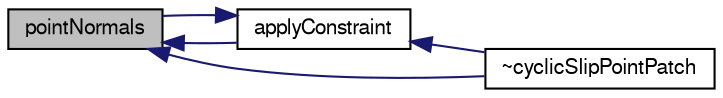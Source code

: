 digraph "pointNormals"
{
  bgcolor="transparent";
  edge [fontname="FreeSans",fontsize="10",labelfontname="FreeSans",labelfontsize="10"];
  node [fontname="FreeSans",fontsize="10",shape=record];
  rankdir="LR";
  Node22 [label="pointNormals",height=0.2,width=0.4,color="black", fillcolor="grey75", style="filled", fontcolor="black"];
  Node22 -> Node23 [dir="back",color="midnightblue",fontsize="10",style="solid",fontname="FreeSans"];
  Node23 [label="applyConstraint",height=0.2,width=0.4,color="black",URL="$a27282.html#a0278544fed3fb66dca87ab7ecd9e429f",tooltip="Accumulate the effect of constraint direction of this patch. "];
  Node23 -> Node22 [dir="back",color="midnightblue",fontsize="10",style="solid",fontname="FreeSans"];
  Node23 -> Node24 [dir="back",color="midnightblue",fontsize="10",style="solid",fontname="FreeSans"];
  Node24 [label="~cyclicSlipPointPatch",height=0.2,width=0.4,color="black",URL="$a27282.html#a68516ba0ee6b0091df52a6b53cde0cab"];
  Node22 -> Node24 [dir="back",color="midnightblue",fontsize="10",style="solid",fontname="FreeSans"];
}
